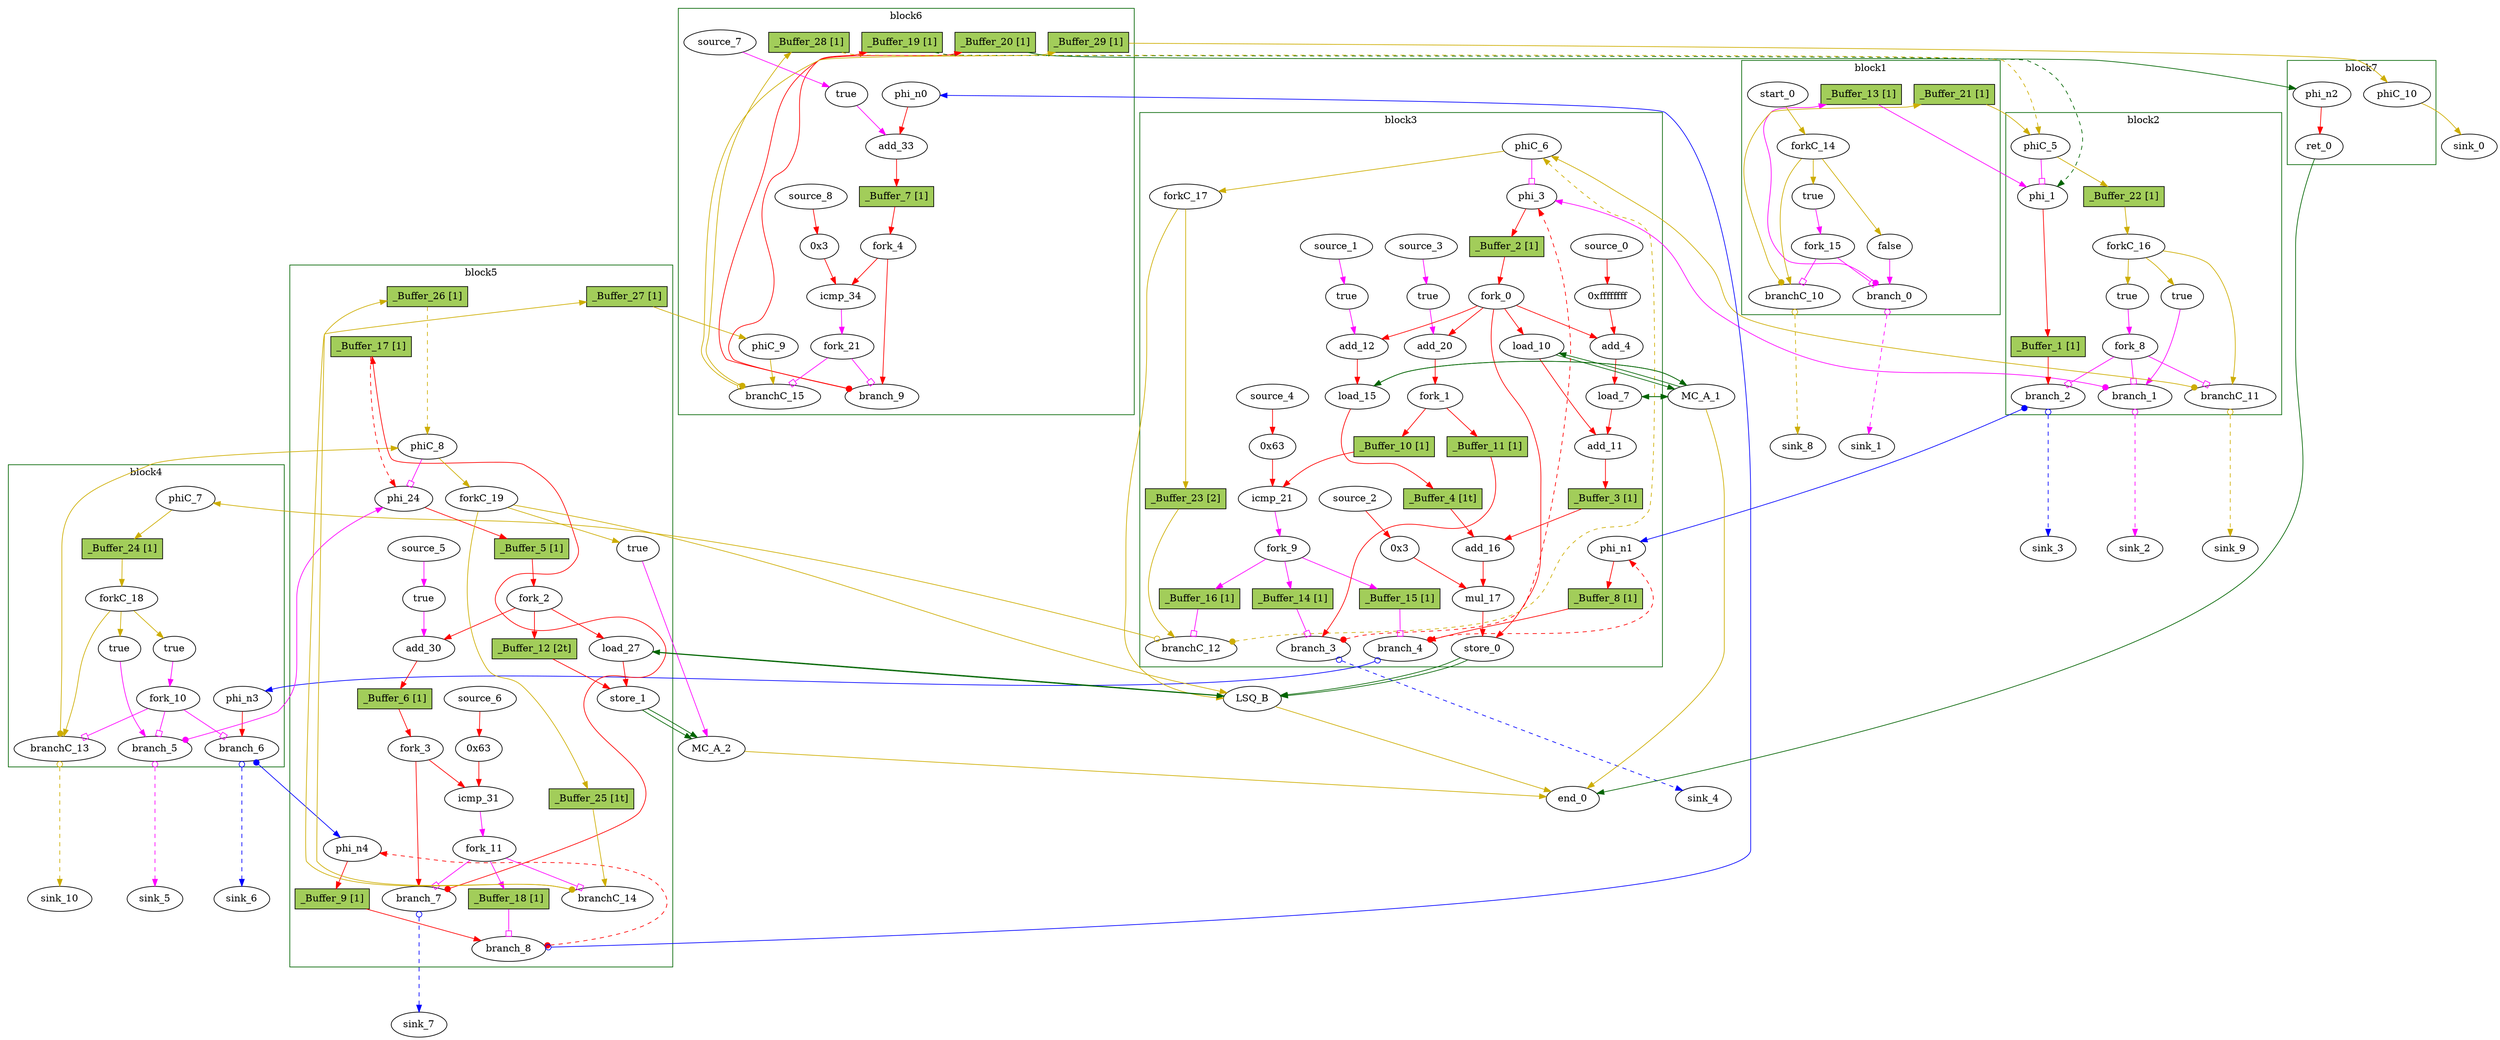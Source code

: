 // Number of blocks: 134
// Number of channels: 208
Digraph G {

  // Blocks
subgraph cluster_1 {
color = "darkgreen"
label = "block1"
  brCst_block1 [type=Constant, in="in1:1", out="out1:1", bbID = 1, value="0x1", label=true,  shape=oval];
  cst_0 [type=Constant, in="in1:1", out="out1:1", bbID = 1, value="0x0", label=false,  shape=oval];
  branch_0 [type=Branch, in="in1:1 in2?:1", out="out1+:1 out2-:1", bbID = 1,  shape=oval];
  start_0 [type=Entry, in="in1:0", out="out1:0", bbID = 1,  shape=oval];
  forkC_14 [type=Fork, in="in1:0", out="out1:0 out2:0 out3:0", bbID = 1,  shape=oval];
  branchC_10 [type=Branch, in="in1:0 in2?:1", out="out1+:0 out2-:0", bbID = 1,  shape=oval];
  fork_15 [type=Fork, in="in1:1", out="out1:1 out2:1", bbID = 1,  shape=oval];
  _Buffer_13 [type=Buffer, in="in1:1", out="out1:1", bbID = 1, slots=1, transparent=false, label="_Buffer_13 [1]",  shape=box, style=filled, fillcolor=darkolivegreen3, height = 0.4];
  _Buffer_21 [type=Buffer, in="in1:0", out="out1:0", bbID = 1, slots=1, transparent=false, label="_Buffer_21 [1]",  shape=box, style=filled, fillcolor=darkolivegreen3, height = 0.4];
}
subgraph cluster_2 {
color = "darkgreen"
label = "block2"
  phi_1 [type=Mux, in="in1?:1 in2:3 in3:3", out="out1:3", delay=1.918, bbID = 2,  shape=oval];
  brCst_block2 [type=Constant, in="in1:1", out="out1:1", bbID = 2, value="0x1", label=true,  shape=oval];
  cst_1 [type=Constant, in="in1:1", out="out1:1", bbID = 2, value="0x1", label=true,  shape=oval];
  branch_1 [type=Branch, in="in1:1 in2?:1", out="out1+:1 out2-:1", bbID = 2,  shape=oval];
  branch_2 [type=Branch, in="in1:3 in2?:1", out="out1+:3 out2-:3", bbID = 2,  shape=oval];
  fork_8 [type=Fork, in="in1:1", out="out1:1 out2:1 out3:1", bbID = 2,  shape=oval];
  phiC_5 [type=CntrlMerge, in="in1:0 in2:0", out="out1:0 out2?:1", delay=1.842, bbID = 2,  shape=oval];
  forkC_16 [type=Fork, in="in1:0", out="out1:0 out2:0 out3:0", bbID = 2,  shape=oval];
  branchC_11 [type=Branch, in="in1:0 in2?:1", out="out1+:0 out2-:0", bbID = 2,  shape=oval];
  _Buffer_1 [type=Buffer, in="in1:3", out="out1:3", bbID = 2, slots=1, transparent=false, label="_Buffer_1 [1]",  shape=box, style=filled, fillcolor=darkolivegreen3, height = 0.4];
  _Buffer_22 [type=Buffer, in="in1:0", out="out1:0", bbID = 2, slots=1, transparent=false, label="_Buffer_22 [1]",  shape=box, style=filled, fillcolor=darkolivegreen3, height = 0.4];
}
subgraph cluster_3 {
color = "darkgreen"
label = "block3"
  phi_3 [type=Mux, in="in1?:1 in2:7 in3:7", out="out1:7", delay=1.918, bbID = 3,  shape=oval];
  cst_2 [type=Constant, in="in1:32", out="out1:32", bbID = 3, value="0xffffffff", label="0xffffffff", retimingDiff=0.333333,  shape=oval];
  add_4 [type=Operator, in="in1:32 in2:32", out="out1:32", op = "add_op", delay=2.974, bbID = 3, retimingDiff=0.333333,  shape=oval];
  load_7 [type=Operator, in="in1:32 in2:32", out="out1:32 out2:32", op = "mc_load_op", delay=1.503, latency=2, bbID = 3, portID = 0, offset = 0, retimingDiff=0.666667,  shape=oval];
  load_10 [type=Operator, in="in1:32 in2:7", out="out1:32 out2:7", op = "mc_load_op", delay=1.503, latency=2, bbID = 3, portID = 1, offset = 0, retimingDiff=0.666667,  shape=oval];
  add_11 [type=Operator, in="in1:32 in2:32", out="out1:32", op = "add_op", delay=2.974, bbID = 3, retimingDiff=1,  shape=oval];
  cst_3 [type=Constant, in="in1:1", out="out1:1", bbID = 3, value="0x1", label=true, retimingDiff=0.333333,  shape=oval];
  add_12 [type=Operator, in="in1:8 in2:8", out="out1:8", op = "add_op", delay=2.974, bbID = 3, retimingDiff=0.333333,  shape=oval];
  load_15 [type=Operator, in="in1:32 in2:8", out="out1:32 out2:8", op = "mc_load_op", delay=1.503, latency=2, bbID = 3, portID = 2, offset = 0, retimingDiff=0.666667,  shape=oval];
  add_16 [type=Operator, in="in1:32 in2:32", out="out1:32", op = "add_op", delay=2.974, bbID = 3, retimingDiff=1.33333,  shape=oval];
  cst_4 [type=Constant, in="in1:2", out="out1:2", bbID = 3, value="0x3", label="0x3", retimingDiff=1.33333,  shape=oval];
  mul_17 [type=Operator, in="in1:32 in2:32", out="out1:32", op = "mul_op", delay=2.914, latency=4, bbID = 3, retimingDiff=1.33334,  shape=oval];
  store_0 [type=Operator, in="in1:32 in2:7", out="out1:32 out2:7", op = "lsq_store_op", delay=0.779, bbID = 3, portID = 0, offset = 0,  shape=oval];
  cst_5 [type=Constant, in="in1:1", out="out1:1", bbID = 3, value="0x1", label=true, retimingDiff=0.333333,  shape=oval];
  add_20 [type=Operator, in="in1:7 in2:7", out="out1:7", op = "add_op", delay=2.974, bbID = 3, retimingDiff=0.333333,  shape=oval];
  cst_6 [type=Constant, in="in1:7", out="out1:7", bbID = 3, value="0x63", label="0x63", retimingDiff=0.666667,  shape=oval];
  icmp_21 [type=Operator, in="in1:7 in2:7", out="out1:1", op = "icmp_ult_op", delay=3.42, bbID = 3, retimingDiff=0.666667,  shape=oval];
  phi_n1 [type=Merge, in="in1:3 in2:3", out="out1:3", delay=1.918, bbID = 3,  shape=oval];
  fork_0 [type=Fork, in="in1:7", out="out1:7 out2:7 out3:7 out4:7 out5:7", bbID = 3, retimingDiff=0.333333,  shape=oval];
  fork_1 [type=Fork, in="in1:7", out="out1:7 out2:7", bbID = 3, retimingDiff=0.333333,  shape=oval];
  branch_3 [type=Branch, in="in1:7 in2?:1", out="out1+:7 out2-:7", bbID = 3, retimingDiff=1,  shape=oval];
  branch_4 [type=Branch, in="in1:3 in2?:1", out="out1+:3 out2-:3", bbID = 3, retimingDiff=1,  shape=oval];
  fork_9 [type=Fork, in="in1:1", out="out1:1 out2:1 out3:1", bbID = 3, retimingDiff=0.666667,  shape=oval];
  phiC_6 [type=CntrlMerge, in="in1:0 in2:0", out="out1:0 out2?:1", delay=1.842, bbID = 3,  shape=oval];
  forkC_17 [type=Fork, in="in1:0", out="out1:0 out2:0", bbID = 3,  shape=oval];
  branchC_12 [type=Branch, in="in1:0 in2?:1", out="out1+:0 out2-:0", bbID = 3, retimingDiff=1,  shape=oval];
  source_0 [type=Source, out="out1:32", bbID = 3, retimingDiff=0.333333,  shape=oval];
  source_1 [type=Source, out="out1:1", bbID = 3, retimingDiff=0.333333,  shape=oval];
  source_2 [type=Source, out="out1:2", bbID = 3, retimingDiff=1.33333,  shape=oval];
  source_3 [type=Source, out="out1:1", bbID = 3, retimingDiff=0.333333,  shape=oval];
  source_4 [type=Source, out="out1:7", bbID = 3, retimingDiff=0.666667,  shape=oval];
  _Buffer_2 [type=Buffer, in="in1:7", out="out1:7", bbID = 3, slots=1, transparent=false, label="_Buffer_2 [1]",  shape=box, style=filled, fillcolor=darkolivegreen3, height = 0.4];
  _Buffer_3 [type=Buffer, in="in1:32", out="out1:32", bbID = 3, slots=1, transparent=false, label="_Buffer_3 [1]",  shape=box, style=filled, fillcolor=darkolivegreen3, height = 0.4];
  _Buffer_4 [type=Buffer, in="in1:32", out="out1:32", bbID = 3, slots=1, transparent=true, label="_Buffer_4 [1t]",  shape=box, style=filled, fillcolor=darkolivegreen3, height = 0.4];
  _Buffer_8 [type=Buffer, in="in1:3", out="out1:3", bbID = 3, slots=1, transparent=false, label="_Buffer_8 [1]",  shape=box, style=filled, fillcolor=darkolivegreen3, height = 0.4];
  _Buffer_10 [type=Buffer, in="in1:7", out="out1:7", bbID = 3, slots=1, transparent=false, label="_Buffer_10 [1]",  shape=box, style=filled, fillcolor=darkolivegreen3, height = 0.4];
  _Buffer_11 [type=Buffer, in="in1:7", out="out1:7", bbID = 3, slots=1, transparent=false, label="_Buffer_11 [1]",  shape=box, style=filled, fillcolor=darkolivegreen3, height = 0.4];
  _Buffer_14 [type=Buffer, in="in1:1", out="out1:1", bbID = 3, slots=1, transparent=false, label="_Buffer_14 [1]",  shape=box, style=filled, fillcolor=darkolivegreen3, height = 0.4];
  _Buffer_15 [type=Buffer, in="in1:1", out="out1:1", bbID = 3, slots=1, transparent=false, label="_Buffer_15 [1]",  shape=box, style=filled, fillcolor=darkolivegreen3, height = 0.4];
  _Buffer_16 [type=Buffer, in="in1:1", out="out1:1", bbID = 3, slots=1, transparent=false, label="_Buffer_16 [1]",  shape=box, style=filled, fillcolor=darkolivegreen3, height = 0.4];
  _Buffer_23 [type=Buffer, in="in1:0", out="out1:0", bbID = 3, slots=2, transparent=false, label="_Buffer_23 [2]",  shape=box, style=filled, fillcolor=darkolivegreen3, height = 0.4];
}
subgraph cluster_4 {
color = "darkgreen"
label = "block4"
  brCst_block4 [type=Constant, in="in1:1", out="out1:1", bbID = 4, value="0x1", label=true,  shape=oval];
  cst_7 [type=Constant, in="in1:1", out="out1:1", bbID = 4, value="0x1", label=true,  shape=oval];
  phi_n3 [type=Merge, in="in1:3", out="out1:3", bbID = 4,  shape=oval];
  branch_5 [type=Branch, in="in1:1 in2?:1", out="out1+:1 out2-:1", bbID = 4,  shape=oval];
  branch_6 [type=Branch, in="in1:3 in2?:1", out="out1+:3 out2-:3", bbID = 4,  shape=oval];
  fork_10 [type=Fork, in="in1:1", out="out1:1 out2:1 out3:1", bbID = 4,  shape=oval];
  phiC_7 [type=Merge, in="in1:0", out="out1:0", delay=1.842, bbID = 4,  shape=oval];
  forkC_18 [type=Fork, in="in1:0", out="out1:0 out2:0 out3:0", bbID = 4,  shape=oval];
  branchC_13 [type=Branch, in="in1:0 in2?:1", out="out1+:0 out2-:0", bbID = 4,  shape=oval];
  _Buffer_24 [type=Buffer, in="in1:0", out="out1:0", bbID = 4, slots=1, transparent=false, label="_Buffer_24 [1]",  shape=box, style=filled, fillcolor=darkolivegreen3, height = 0.4];
}
subgraph cluster_5 {
color = "darkgreen"
label = "block5"
  phi_24 [type=Mux, in="in1?:1 in2:7 in3:7", out="out1:7", delay=1.918, bbID = 5,  shape=oval];
  load_27 [type=Operator, in="in1:32 in2:7", out="out1:32 out2:7", op = "lsq_load_op", delay=1.503, latency=5, bbID = 5, portID = 0, offset = 0,  shape=oval];
  store_1 [type=Operator, in="in1:32 in2:7", out="out1:32 out2:7", op = "mc_store_op", delay=0.779, bbID = 5, portID = 0, offset = 0,  shape=oval];
  cst_8 [type=Constant, in="in1:1", out="out1:1", bbID = 5, value="0x1", label=true,  shape=oval];
  add_30 [type=Operator, in="in1:7 in2:7", out="out1:7", op = "add_op", delay=2.974, bbID = 5,  shape=oval];
  cst_9 [type=Constant, in="in1:7", out="out1:7", bbID = 5, value="0x63", label="0x63",  shape=oval];
  icmp_31 [type=Operator, in="in1:7 in2:7", out="out1:1", op = "icmp_ult_op", delay=3.42, bbID = 5,  shape=oval];
  phi_n4 [type=Merge, in="in1:3 in2:3", out="out1:3", delay=1.918, bbID = 5,  shape=oval];
  fork_2 [type=Fork, in="in1:7", out="out1:7 out2:7 out3:7", bbID = 5,  shape=oval];
  fork_3 [type=Fork, in="in1:7", out="out1:7 out2:7", bbID = 5,  shape=oval];
  branch_7 [type=Branch, in="in1:7 in2?:1", out="out1+:7 out2-:7", bbID = 5,  shape=oval];
  branch_8 [type=Branch, in="in1:3 in2?:1", out="out1+:3 out2-:3", bbID = 5,  shape=oval];
  fork_11 [type=Fork, in="in1:1", out="out1:1 out2:1 out3:1", bbID = 5,  shape=oval];
  cst_12 [type=Constant, in="in1:1", out="out1:1", bbID = 5, value="0x1", label=true,  shape=oval];
  phiC_8 [type=CntrlMerge, in="in1:0 in2:0", out="out1:0 out2?:1", delay=1.842, bbID = 5,  shape=oval];
  forkC_19 [type=Fork, in="in1:0", out="out1:0 out2:0 out3:0", bbID = 5,  shape=oval];
  branchC_14 [type=Branch, in="in1:0 in2?:1", out="out1+:0 out2-:0", bbID = 5,  shape=oval];
  source_5 [type=Source, out="out1:1", bbID = 5,  shape=oval];
  source_6 [type=Source, out="out1:7", bbID = 5,  shape=oval];
  _Buffer_5 [type=Buffer, in="in1:7", out="out1:7", bbID = 5, slots=1, transparent=false, label="_Buffer_5 [1]",  shape=box, style=filled, fillcolor=darkolivegreen3, height = 0.4];
  _Buffer_6 [type=Buffer, in="in1:7", out="out1:7", bbID = 5, slots=1, transparent=false, label="_Buffer_6 [1]",  shape=box, style=filled, fillcolor=darkolivegreen3, height = 0.4];
  _Buffer_9 [type=Buffer, in="in1:3", out="out1:3", bbID = 5, slots=1, transparent=false, label="_Buffer_9 [1]",  shape=box, style=filled, fillcolor=darkolivegreen3, height = 0.4];
  _Buffer_12 [type=Buffer, in="in1:7", out="out1:7", bbID = 5, slots=2, transparent=true, label="_Buffer_12 [2t]",  shape=box, style=filled, fillcolor=darkolivegreen3, height = 0.4];
  _Buffer_17 [type=Buffer, in="in1:7", out="out1:7", bbID = 5, slots=1, transparent=false, label="_Buffer_17 [1]",  shape=box, style=filled, fillcolor=darkolivegreen3, height = 0.4];
  _Buffer_18 [type=Buffer, in="in1:1", out="out1:1", bbID = 5, slots=1, transparent=false, label="_Buffer_18 [1]",  shape=box, style=filled, fillcolor=darkolivegreen3, height = 0.4];
  _Buffer_25 [type=Buffer, in="in1:0", out="out1:0", bbID = 5, slots=1, transparent=true, label="_Buffer_25 [1t]",  shape=box, style=filled, fillcolor=darkolivegreen3, height = 0.4];
  _Buffer_26 [type=Buffer, in="in1:0", out="out1:0", bbID = 5, slots=1, transparent=false, label="_Buffer_26 [1]",  shape=box, style=filled, fillcolor=darkolivegreen3, height = 0.4];
  _Buffer_27 [type=Buffer, in="in1:0", out="out1:0", bbID = 5, slots=1, transparent=false, label="_Buffer_27 [1]",  shape=box, style=filled, fillcolor=darkolivegreen3, height = 0.4];
}
subgraph cluster_6 {
color = "darkgreen"
label = "block6"
  cst_10 [type=Constant, in="in1:1", out="out1:1", bbID = 6, value="0x1", label=true,  shape=oval];
  add_33 [type=Operator, in="in1:3 in2:3", out="out1:3", op = "add_op", delay=2.974, bbID = 6,  shape=oval];
  cst_11 [type=Constant, in="in1:2", out="out1:2", bbID = 6, value="0x3", label="0x3",  shape=oval];
  icmp_34 [type=Operator, in="in1:3 in2:3", out="out1:1", op = "icmp_ult_op", delay=3.42, bbID = 6,  shape=oval];
  phi_n0 [type=Merge, in="in1:3", out="out1:3", bbID = 6,  shape=oval];
  fork_4 [type=Fork, in="in1:3", out="out1:3 out2:3", bbID = 6,  shape=oval];
  branch_9 [type=Branch, in="in1:3 in2?:1", out="out1+:3 out2-:3", bbID = 6,  shape=oval];
  phiC_9 [type=Merge, in="in1:0", out="out1:0", delay=1.842, bbID = 6,  shape=oval];
  branchC_15 [type=Branch, in="in1:0 in2?:1", out="out1+:0 out2-:0", bbID = 6,  shape=oval];
  fork_21 [type=Fork, in="in1:1", out="out1:1 out2:1", bbID = 6,  shape=oval];
  source_7 [type=Source, out="out1:1", bbID = 6,  shape=oval];
  source_8 [type=Source, out="out1:2", bbID = 6,  shape=oval];
  _Buffer_7 [type=Buffer, in="in1:3", out="out1:3", bbID = 6, slots=1, transparent=false, label="_Buffer_7 [1]",  shape=box, style=filled, fillcolor=darkolivegreen3, height = 0.4];
  _Buffer_19 [type=Buffer, in="in1:3", out="out1:3", bbID = 6, slots=1, transparent=false, label="_Buffer_19 [1]",  shape=box, style=filled, fillcolor=darkolivegreen3, height = 0.4];
  _Buffer_20 [type=Buffer, in="in1:3", out="out1:3", bbID = 6, slots=1, transparent=false, label="_Buffer_20 [1]",  shape=box, style=filled, fillcolor=darkolivegreen3, height = 0.4];
  _Buffer_28 [type=Buffer, in="in1:0", out="out1:0", bbID = 6, slots=1, transparent=false, label="_Buffer_28 [1]",  shape=box, style=filled, fillcolor=darkolivegreen3, height = 0.4];
  _Buffer_29 [type=Buffer, in="in1:0", out="out1:0", bbID = 6, slots=1, transparent=false, label="_Buffer_29 [1]",  shape=box, style=filled, fillcolor=darkolivegreen3, height = 0.4];
}
subgraph cluster_7 {
color = "darkgreen"
label = "block7"
  ret_0 [type=Operator, in="in1:3", out="out1:3", op = "ret_op", bbID = 7,  shape=oval];
  phi_n2 [type=Merge, in="in1:3", out="out1:3", bbID = 7,  shape=oval];
  phiC_10 [type=Merge, in="in1:0", out="out1:0", delay=1.842, bbID = 7,  shape=oval];
}
  LSQ_B [type=LSQ, in="in1:0*c0 in2:0*c1 in3:7*s0a in4:32*s0d in5:7*l0a", out="out1:32*l0d out2:0*e", bbID = 0, memory = "B", bbcount = 2, ldcount = 1, stcount = 1, fifoDepth = 16, numLoads = "{0; 1}", numStores = "{1; 0}", loadOffsets = "{{0;0;0;0;0;0;0;0;0;0;0;0;0;0;0;0};{0;0;0;0;0;0;0;0;0;0;0;0;0;0;0;0}}", storeOffsets = "{{0;0;0;0;0;0;0;0;0;0;0;0;0;0;0;0};{0;0;0;0;0;0;0;0;0;0;0;0;0;0;0;0}}", loadPorts = "{{0;0;0;0;0;0;0;0;0;0;0;0;0;0;0;0};{0;0;0;0;0;0;0;0;0;0;0;0;0;0;0;0}}", storePorts = "{{0;0;0;0;0;0;0;0;0;0;0;0;0;0;0;0};{0;0;0;0;0;0;0;0;0;0;0;0;0;0;0;0}}", ];
  MC_A_1 [type=MC, in="in1:32*l0a in2:32*l1a in3:32*l2a", out="out1:32*l0d out2:32*l1d out3:32*l2d out4:0*e", bbID = 0, memory = "A_1", bbcount = 0, ldcount = 3, stcount = 0, ];
  MC_A_2 [type=MC, in="in1:32*c0 in2:7*s0a in3:32*s0d", out="out1:0*e", bbID = 0, memory = "A_2", bbcount = 1, ldcount = 0, stcount = 1, ];
  end_0 [type=Exit, in="in1:0*e in2:0*e in3:0*e in4:3", out="out1:3", bbID = 0,  shape=oval];
  sink_0 [type=Sink, in="in1:0", bbID = 0,  shape=oval];
  sink_1 [type=Sink, in="in1:1", bbID = 0,  shape=oval];
  sink_2 [type=Sink, in="in1:1", bbID = 0,  shape=oval];
  sink_3 [type=Sink, in="in1:3", bbID = 0,  shape=oval];
  sink_4 [type=Sink, in="in1:7", bbID = 0,  shape=oval];
  sink_5 [type=Sink, in="in1:1", bbID = 0,  shape=oval];
  sink_6 [type=Sink, in="in1:3", bbID = 0,  shape=oval];
  sink_7 [type=Sink, in="in1:7", bbID = 0,  shape=oval];
  sink_8 [type=Sink, in="in1:0", bbID = 0,  shape=oval];
  sink_9 [type=Sink, in="in1:0", bbID = 0,  shape=oval];
  sink_10 [type=Sink, in="in1:0", bbID = 0,  shape=oval];

  // Channels
  brCst_block1 -> fork_15 [from=out1, to=in1, arrowhead=normal, color=magenta];
  cst_0 -> branch_0 [from=out1, to=in1, arrowhead=normal, color=magenta];
  phi_1 -> _Buffer_1 [from=out1, to=in1, arrowhead=normal, color=red];
  brCst_block2 -> fork_8 [from=out1, to=in1, arrowhead=normal, color=magenta];
  cst_1 -> branch_1 [from=out1, to=in1, arrowhead=normal, color=magenta];
  phi_3 -> _Buffer_2 [from=out1, to=in1, arrowhead=normal, color=red];
  cst_2 -> add_4 [from=out1, to=in2, arrowhead=normal, color=red];
  add_4 -> load_7 [from=out1, to=in2, arrowhead=normal, color=red];
  load_7 -> add_11 [from=out1, to=in1, arrowhead=normal, color=red];
  load_7 -> MC_A_1 [from=out2, to=in1, arrowhead=normal, color=darkgreen];
  load_10 -> add_11 [from=out1, to=in2, arrowhead=normal, color=red];
  load_10 -> MC_A_1 [from=out2, to=in2, arrowhead=normal, color=darkgreen];
  add_11 -> _Buffer_3 [from=out1, to=in1, arrowhead=normal, color=red];
  cst_3 -> add_12 [from=out1, to=in2, arrowhead=normal, color=magenta];
  add_12 -> load_15 [from=out1, to=in2, arrowhead=normal, color=red];
  load_15 -> _Buffer_4 [from=out1, to=in1, arrowhead=normal, color=red];
  load_15 -> MC_A_1 [from=out2, to=in3, arrowhead=normal, color=darkgreen];
  add_16 -> mul_17 [from=out1, to=in1, arrowhead=normal, color=red];
  cst_4 -> mul_17 [from=out1, to=in2, arrowhead=normal, color=red];
  mul_17 -> store_0 [from=out1, to=in1, arrowhead=normal, color=red];
  store_0 -> LSQ_B [from=out2, to=in3, arrowhead=normal, color=darkgreen];
  store_0 -> LSQ_B [from=out1, to=in4, arrowhead=normal, color=darkgreen];
  cst_5 -> add_20 [from=out1, to=in2, arrowhead=normal, color=magenta];
  add_20 -> fork_1 [from=out1, to=in1, arrowhead=normal, color=red];
  cst_6 -> icmp_21 [from=out1, to=in2, arrowhead=normal, color=red];
  icmp_21 -> fork_9 [from=out1, to=in1, arrowhead=normal, color=magenta];
  brCst_block4 -> fork_10 [from=out1, to=in1, arrowhead=normal, color=magenta];
  cst_7 -> branch_5 [from=out1, to=in1, arrowhead=normal, color=magenta];
  phi_24 -> _Buffer_5 [from=out1, to=in1, arrowhead=normal, color=red];
  load_27 -> store_1 [from=out1, to=in1, arrowhead=normal, color=red];
  load_27 -> LSQ_B [from=out2, to=in5, arrowhead=normal, color=darkgreen];
  store_1 -> MC_A_2 [from=out2, to=in2, arrowhead=normal, color=darkgreen];
  store_1 -> MC_A_2 [from=out1, to=in3, arrowhead=normal, color=darkgreen];
  cst_8 -> add_30 [from=out1, to=in2, arrowhead=normal, color=magenta];
  add_30 -> _Buffer_6 [from=out1, to=in1, arrowhead=normal, color=red];
  cst_9 -> icmp_31 [from=out1, to=in2, arrowhead=normal, color=red];
  icmp_31 -> fork_11 [from=out1, to=in1, arrowhead=normal, color=magenta];
  cst_10 -> add_33 [from=out1, to=in2, arrowhead=normal, color=magenta];
  add_33 -> _Buffer_7 [from=out1, to=in1, arrowhead=normal, color=red];
  cst_11 -> icmp_34 [from=out1, to=in2, arrowhead=normal, color=red];
  icmp_34 -> fork_21 [from=out1, to=in1, arrowhead=normal, color=magenta];
  ret_0 -> end_0 [from=out1, to=in4, arrowhead=normal, color=darkgreen];
  phi_n0 -> add_33 [from=out1, to=in1, arrowhead=normal, color=red];
  phi_n1 -> _Buffer_8 [from=out1, to=in1, arrowhead=normal, color=red];
  phi_n2 -> ret_0 [from=out1, to=in1, arrowhead=normal, color=red];
  phi_n3 -> branch_6 [from=out1, to=in1, arrowhead=normal, color=red];
  phi_n4 -> _Buffer_9 [from=out1, to=in1, arrowhead=normal, color=red];
  fork_0 -> add_4 [from=out1, to=in1, arrowhead=normal, color=red];
  fork_0 -> load_10 [from=out4, to=in2, arrowhead=normal, color=red];
  fork_0 -> add_12 [from=out2, to=in1, arrowhead=normal, color=red];
  fork_0 -> store_0 [from=out5, to=in2, arrowhead=normal, color=red];
  fork_0 -> add_20 [from=out3, to=in1, arrowhead=normal, color=red];
  fork_1 -> _Buffer_10 [from=out1, to=in1, arrowhead=normal, color=red];
  fork_1 -> _Buffer_11 [from=out2, to=in1, arrowhead=normal, color=red];
  fork_2 -> load_27 [from=out2, to=in2, arrowhead=normal, color=red];
  fork_2 -> _Buffer_12 [from=out3, to=in1, arrowhead=normal, color=red];
  fork_2 -> add_30 [from=out1, to=in1, arrowhead=normal, color=red];
  fork_3 -> icmp_31 [from=out1, to=in1, arrowhead=normal, color=red];
  fork_3 -> branch_7 [from=out2, to=in1, arrowhead=normal, color=red];
  fork_4 -> icmp_34 [from=out1, to=in1, arrowhead=normal, color=red];
  fork_4 -> branch_9 [from=out2, to=in1, arrowhead=normal, color=red];
  branch_0 -> _Buffer_13 [from=out1, to=in1, dir=both, arrowtail=dot, arrowhead=normal, color=magenta, constraint=false];
  branch_0 -> sink_1 [from=out2, to=in1, dir=both, arrowtail=odot, arrowhead=normal, color=magenta, style=dashed, minlen = 3];
  branch_1 -> phi_3 [from=out1, to=in2, dir=both, arrowtail=dot, arrowhead=normal, color=magenta];
  branch_1 -> sink_2 [from=out2, to=in1, dir=both, arrowtail=odot, arrowhead=normal, color=magenta, style=dashed, minlen = 3];
  branch_2 -> phi_n1 [from=out1, to=in1, dir=both, arrowtail=dot, arrowhead=normal, color=blue];
  branch_2 -> sink_3 [from=out2, to=in1, dir=both, arrowtail=odot, arrowhead=normal, color=blue, style=dashed, minlen = 3];
  fork_8 -> branch_1 [from=out2, to=in2, arrowhead=obox, color=magenta];
  fork_8 -> branch_2 [from=out1, to=in2, arrowhead=obox, color=magenta];
  fork_8 -> branchC_11 [from=out3, to=in2, arrowhead=obox, color=magenta];
  branch_3 -> phi_3 [from=out1, to=in3, dir=both, arrowtail=dot, arrowhead=normal, color=red, constraint=false, style=dashed, minlen = 3];
  branch_3 -> sink_4 [from=out2, to=in1, dir=both, arrowtail=odot, arrowhead=normal, color=blue, style=dashed, minlen = 3];
  branch_4 -> phi_n1 [from=out1, to=in2, dir=both, arrowtail=dot, arrowhead=normal, color=red, constraint=false, style=dashed, minlen = 3];
  branch_4 -> phi_n3 [from=out2, to=in1, dir=both, arrowtail=odot, arrowhead=normal, color=blue];
  fork_9 -> _Buffer_14 [from=out2, to=in1, arrowhead=normal, color=magenta];
  fork_9 -> _Buffer_15 [from=out1, to=in1, arrowhead=normal, color=magenta];
  fork_9 -> _Buffer_16 [from=out3, to=in1, arrowhead=normal, color=magenta];
  branch_5 -> phi_24 [from=out1, to=in2, dir=both, arrowtail=dot, arrowhead=normal, color=magenta];
  branch_5 -> sink_5 [from=out2, to=in1, dir=both, arrowtail=odot, arrowhead=normal, color=magenta, style=dashed, minlen = 3];
  branch_6 -> phi_n4 [from=out1, to=in1, dir=both, arrowtail=dot, arrowhead=normal, color=blue];
  branch_6 -> sink_6 [from=out2, to=in1, dir=both, arrowtail=odot, arrowhead=normal, color=blue, style=dashed, minlen = 3];
  fork_10 -> branch_5 [from=out2, to=in2, arrowhead=obox, color=magenta];
  fork_10 -> branch_6 [from=out1, to=in2, arrowhead=obox, color=magenta];
  fork_10 -> branchC_13 [from=out3, to=in2, arrowhead=obox, color=magenta];
  branch_7 -> _Buffer_17 [from=out1, to=in1, dir=both, arrowtail=dot, arrowhead=normal, color=red, constraint=false];
  branch_7 -> sink_7 [from=out2, to=in1, dir=both, arrowtail=odot, arrowhead=normal, color=blue, style=dashed, minlen = 3];
  branch_8 -> phi_n0 [from=out2, to=in1, dir=both, arrowtail=odot, arrowhead=normal, color=blue];
  branch_8 -> phi_n4 [from=out1, to=in2, dir=both, arrowtail=dot, arrowhead=normal, color=red, constraint=false, style=dashed, minlen = 3];
  fork_11 -> branch_7 [from=out2, to=in2, arrowhead=obox, color=magenta];
  fork_11 -> _Buffer_18 [from=out1, to=in1, arrowhead=normal, color=magenta];
  fork_11 -> branchC_14 [from=out3, to=in2, arrowhead=obox, color=magenta];
  branch_9 -> _Buffer_19 [from=out1, to=in1, dir=both, arrowtail=dot, arrowhead=normal, color=red, constraint=false];
  branch_9 -> _Buffer_20 [from=out2, to=in1, dir=both, arrowtail=odot, arrowhead=normal, color=red, constraint=false];
  LSQ_B -> load_27 [from=out1, to=in1, arrowhead=normal, color=darkgreen];
  LSQ_B -> end_0 [from=out2, to=in1, arrowhead=normal, color=gold3];
  MC_A_1 -> load_7 [from=out1, to=in1, arrowhead=normal, color=darkgreen];
  MC_A_1 -> load_10 [from=out2, to=in1, arrowhead=normal, color=darkgreen];
  MC_A_1 -> load_15 [from=out3, to=in1, arrowhead=normal, color=darkgreen];
  MC_A_1 -> end_0 [from=out4, to=in2, arrowhead=normal, color=gold3];
  MC_A_2 -> end_0 [from=out1, to=in3, arrowhead=normal, color=gold3];
  cst_12 -> MC_A_2 [from=out1, to=in1, arrowhead=normal, color=magenta];
  start_0 -> forkC_14 [from=out1, to=in1, arrowhead=normal, color=gold3];
  forkC_14 -> brCst_block1 [from=out3, to=in1, arrowhead=normal, color=gold3];
  forkC_14 -> cst_0 [from=out1, to=in1, arrowhead=normal, color=gold3];
  forkC_14 -> branchC_10 [from=out2, to=in1, arrowhead=normal, color=gold3];
  branchC_10 -> _Buffer_21 [from=out1, to=in1, dir=both, arrowtail=dot, arrowhead=normal, color=gold3, constraint=false];
  branchC_10 -> sink_8 [from=out2, to=in1, dir=both, arrowtail=odot, arrowhead=normal, color=gold3, style=dashed, minlen = 3];
  fork_15 -> branch_0 [from=out1, to=in2, arrowhead=obox, color=magenta];
  fork_15 -> branchC_10 [from=out2, to=in2, arrowhead=obox, color=magenta];
  phiC_5 -> phi_1 [from=out2, to=in1, arrowhead=obox, color=magenta];
  phiC_5 -> _Buffer_22 [from=out1, to=in1, arrowhead=normal, color=gold3];
  forkC_16 -> brCst_block2 [from=out3, to=in1, arrowhead=normal, color=gold3];
  forkC_16 -> cst_1 [from=out1, to=in1, arrowhead=normal, color=gold3];
  forkC_16 -> branchC_11 [from=out2, to=in1, arrowhead=normal, color=gold3];
  branchC_11 -> phiC_6 [from=out1, to=in1, dir=both, arrowtail=dot, arrowhead=normal, color=gold3];
  branchC_11 -> sink_9 [from=out2, to=in1, dir=both, arrowtail=odot, arrowhead=normal, color=gold3, style=dashed, minlen = 3];
  phiC_6 -> phi_3 [from=out2, to=in1, arrowhead=obox, color=magenta];
  phiC_6 -> forkC_17 [from=out1, to=in1, arrowhead=normal, color=gold3];
  forkC_17 -> LSQ_B [from=out1, to=in1, arrowhead=normal, color=gold3];
  forkC_17 -> _Buffer_23 [from=out2, to=in1, arrowhead=normal, color=gold3];
  branchC_12 -> phiC_6 [from=out1, to=in2, dir=both, arrowtail=dot, arrowhead=normal, color=gold3, constraint=false, style=dashed, minlen = 3];
  branchC_12 -> phiC_7 [from=out2, to=in1, dir=both, arrowtail=odot, arrowhead=normal, color=gold3];
  phiC_7 -> _Buffer_24 [from=out1, to=in1, arrowhead=normal, color=gold3];
  forkC_18 -> brCst_block4 [from=out3, to=in1, arrowhead=normal, color=gold3];
  forkC_18 -> cst_7 [from=out1, to=in1, arrowhead=normal, color=gold3];
  forkC_18 -> branchC_13 [from=out2, to=in1, arrowhead=normal, color=gold3];
  branchC_13 -> phiC_8 [from=out1, to=in1, dir=both, arrowtail=dot, arrowhead=normal, color=gold3];
  branchC_13 -> sink_10 [from=out2, to=in1, dir=both, arrowtail=odot, arrowhead=normal, color=gold3, style=dashed, minlen = 3];
  phiC_8 -> phi_24 [from=out2, to=in1, arrowhead=obox, color=magenta];
  phiC_8 -> forkC_19 [from=out1, to=in1, arrowhead=normal, color=gold3];
  forkC_19 -> LSQ_B [from=out1, to=in2, arrowhead=normal, color=gold3];
  forkC_19 -> cst_12 [from=out2, to=in1, arrowhead=normal, color=gold3];
  forkC_19 -> _Buffer_25 [from=out3, to=in1, arrowhead=normal, color=gold3];
  branchC_14 -> _Buffer_26 [from=out1, to=in1, dir=both, arrowtail=dot, arrowhead=normal, color=gold3, constraint=false];
  branchC_14 -> _Buffer_27 [from=out2, to=in1, dir=both, arrowtail=odot, arrowhead=normal, color=gold3, constraint=false];
  phiC_9 -> branchC_15 [from=out1, to=in1, arrowhead=normal, color=gold3];
  branchC_15 -> _Buffer_28 [from=out1, to=in1, dir=both, arrowtail=dot, arrowhead=normal, color=gold3, constraint=false];
  branchC_15 -> _Buffer_29 [from=out2, to=in1, dir=both, arrowtail=odot, arrowhead=normal, color=gold3, constraint=false];
  fork_21 -> branch_9 [from=out1, to=in2, arrowhead=obox, color=magenta];
  fork_21 -> branchC_15 [from=out2, to=in2, arrowhead=obox, color=magenta];
  phiC_10 -> sink_0 [from=out1, to=in1, arrowhead=normal, color=gold3];
  source_0 -> cst_2 [from=out1, to=in1, arrowhead=normal, color=red];
  source_1 -> cst_3 [from=out1, to=in1, arrowhead=normal, color=magenta];
  source_2 -> cst_4 [from=out1, to=in1, arrowhead=normal, color=red];
  source_3 -> cst_5 [from=out1, to=in1, arrowhead=normal, color=magenta];
  source_4 -> cst_6 [from=out1, to=in1, arrowhead=normal, color=red];
  source_5 -> cst_8 [from=out1, to=in1, arrowhead=normal, color=magenta];
  source_6 -> cst_9 [from=out1, to=in1, arrowhead=normal, color=red];
  source_7 -> cst_10 [from=out1, to=in1, arrowhead=normal, color=magenta];
  source_8 -> cst_11 [from=out1, to=in1, arrowhead=normal, color=red];
  _Buffer_1 -> branch_2 [from=out1, to=in1, arrowhead=normal, color=red];
  _Buffer_2 -> fork_0 [from=out1, to=in1, arrowhead=normal, color=red];
  _Buffer_3 -> add_16 [from=out1, to=in1, arrowhead=normal, color=red];
  _Buffer_4 -> add_16 [from=out1, to=in2, arrowhead=normal, color=red];
  _Buffer_5 -> fork_2 [from=out1, to=in1, arrowhead=normal, color=red];
  _Buffer_6 -> fork_3 [from=out1, to=in1, arrowhead=normal, color=red];
  _Buffer_7 -> fork_4 [from=out1, to=in1, arrowhead=normal, color=red];
  _Buffer_8 -> branch_4 [from=out1, to=in1, arrowhead=normal, color=red];
  _Buffer_9 -> branch_8 [from=out1, to=in1, arrowhead=normal, color=red];
  _Buffer_10 -> icmp_21 [from=out1, to=in1, arrowhead=normal, color=red];
  _Buffer_11 -> branch_3 [from=out1, to=in1, arrowhead=normal, color=red];
  _Buffer_12 -> store_1 [from=out1, to=in2, arrowhead=normal, color=red];
  _Buffer_13 -> phi_1 [from=out1, to=in2, arrowhead=normal, color=magenta];
  _Buffer_14 -> branch_3 [from=out1, to=in2, arrowhead=obox, color=magenta];
  _Buffer_15 -> branch_4 [from=out1, to=in2, arrowhead=obox, color=magenta];
  _Buffer_16 -> branchC_12 [from=out1, to=in2, arrowhead=obox, color=magenta];
  _Buffer_17 -> phi_24 [from=out1, to=in3, arrowhead=normal, color=red, style=dashed, minlen = 3];
  _Buffer_18 -> branch_8 [from=out1, to=in2, arrowhead=obox, color=magenta];
  _Buffer_19 -> phi_1 [from=out1, to=in3, arrowhead=normal, color=darkgreen, style=dashed, minlen = 3];
  _Buffer_20 -> phi_n2 [from=out1, to=in1, arrowhead=normal, color=darkgreen];
  _Buffer_21 -> phiC_5 [from=out1, to=in1, arrowhead=normal, color=gold3];
  _Buffer_22 -> forkC_16 [from=out1, to=in1, arrowhead=normal, color=gold3];
  _Buffer_23 -> branchC_12 [from=out1, to=in1, arrowhead=normal, color=gold3];
  _Buffer_24 -> forkC_18 [from=out1, to=in1, arrowhead=normal, color=gold3];
  _Buffer_25 -> branchC_14 [from=out1, to=in1, arrowhead=normal, color=gold3];
  _Buffer_26 -> phiC_8 [from=out1, to=in2, arrowhead=normal, color=gold3, style=dashed, minlen = 3];
  _Buffer_27 -> phiC_9 [from=out1, to=in1, arrowhead=normal, color=gold3];
  _Buffer_28 -> phiC_5 [from=out1, to=in2, arrowhead=normal, color=gold3, style=dashed, minlen = 3];
  _Buffer_29 -> phiC_10 [from=out1, to=in1, arrowhead=normal, color=gold3];
}
